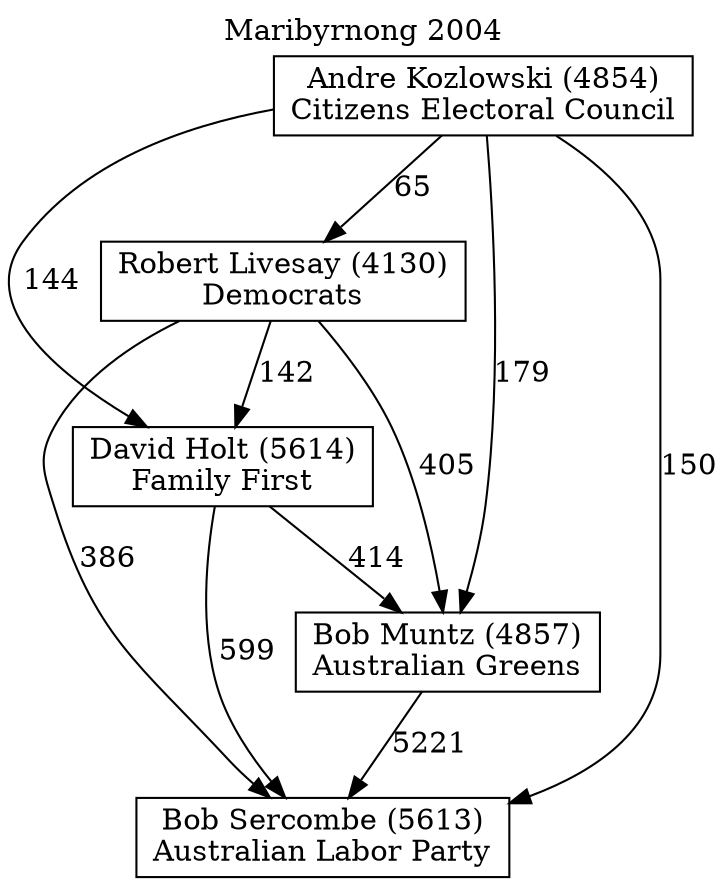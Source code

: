 // House preference flow
digraph "Bob Sercombe (5613)_Maribyrnong_2004" {
	graph [label="Maribyrnong 2004" labelloc=t mclimit=10]
	node [shape=box]
	"Bob Sercombe (5613)" [label="Bob Sercombe (5613)
Australian Labor Party"]
	"Bob Muntz (4857)" [label="Bob Muntz (4857)
Australian Greens"]
	"David Holt (5614)" [label="David Holt (5614)
Family First"]
	"Robert Livesay (4130)" [label="Robert Livesay (4130)
Democrats"]
	"Andre Kozlowski (4854)" [label="Andre Kozlowski (4854)
Citizens Electoral Council"]
	"Bob Muntz (4857)" -> "Bob Sercombe (5613)" [label=5221]
	"David Holt (5614)" -> "Bob Muntz (4857)" [label=414]
	"Robert Livesay (4130)" -> "David Holt (5614)" [label=142]
	"Andre Kozlowski (4854)" -> "Robert Livesay (4130)" [label=65]
	"David Holt (5614)" -> "Bob Sercombe (5613)" [label=599]
	"Robert Livesay (4130)" -> "Bob Sercombe (5613)" [label=386]
	"Andre Kozlowski (4854)" -> "Bob Sercombe (5613)" [label=150]
	"Andre Kozlowski (4854)" -> "David Holt (5614)" [label=144]
	"Robert Livesay (4130)" -> "Bob Muntz (4857)" [label=405]
	"Andre Kozlowski (4854)" -> "Bob Muntz (4857)" [label=179]
}
